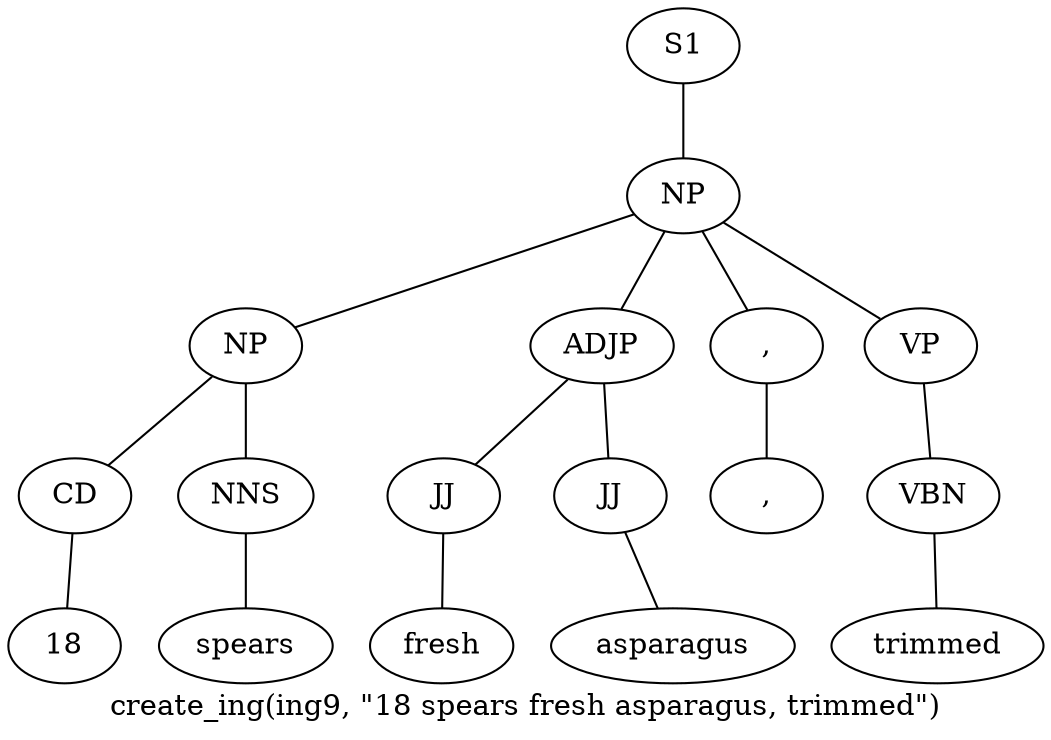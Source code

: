 graph SyntaxGraph {
	label = "create_ing(ing9, \"18 spears fresh asparagus, trimmed\")";
	Node0 [label="S1"];
	Node1 [label="NP"];
	Node2 [label="NP"];
	Node3 [label="CD"];
	Node4 [label="18"];
	Node5 [label="NNS"];
	Node6 [label="spears"];
	Node7 [label="ADJP"];
	Node8 [label="JJ"];
	Node9 [label="fresh"];
	Node10 [label="JJ"];
	Node11 [label="asparagus"];
	Node12 [label=","];
	Node13 [label=","];
	Node14 [label="VP"];
	Node15 [label="VBN"];
	Node16 [label="trimmed"];

	Node0 -- Node1;
	Node1 -- Node2;
	Node1 -- Node7;
	Node1 -- Node12;
	Node1 -- Node14;
	Node2 -- Node3;
	Node2 -- Node5;
	Node3 -- Node4;
	Node5 -- Node6;
	Node7 -- Node8;
	Node7 -- Node10;
	Node8 -- Node9;
	Node10 -- Node11;
	Node12 -- Node13;
	Node14 -- Node15;
	Node15 -- Node16;
}
